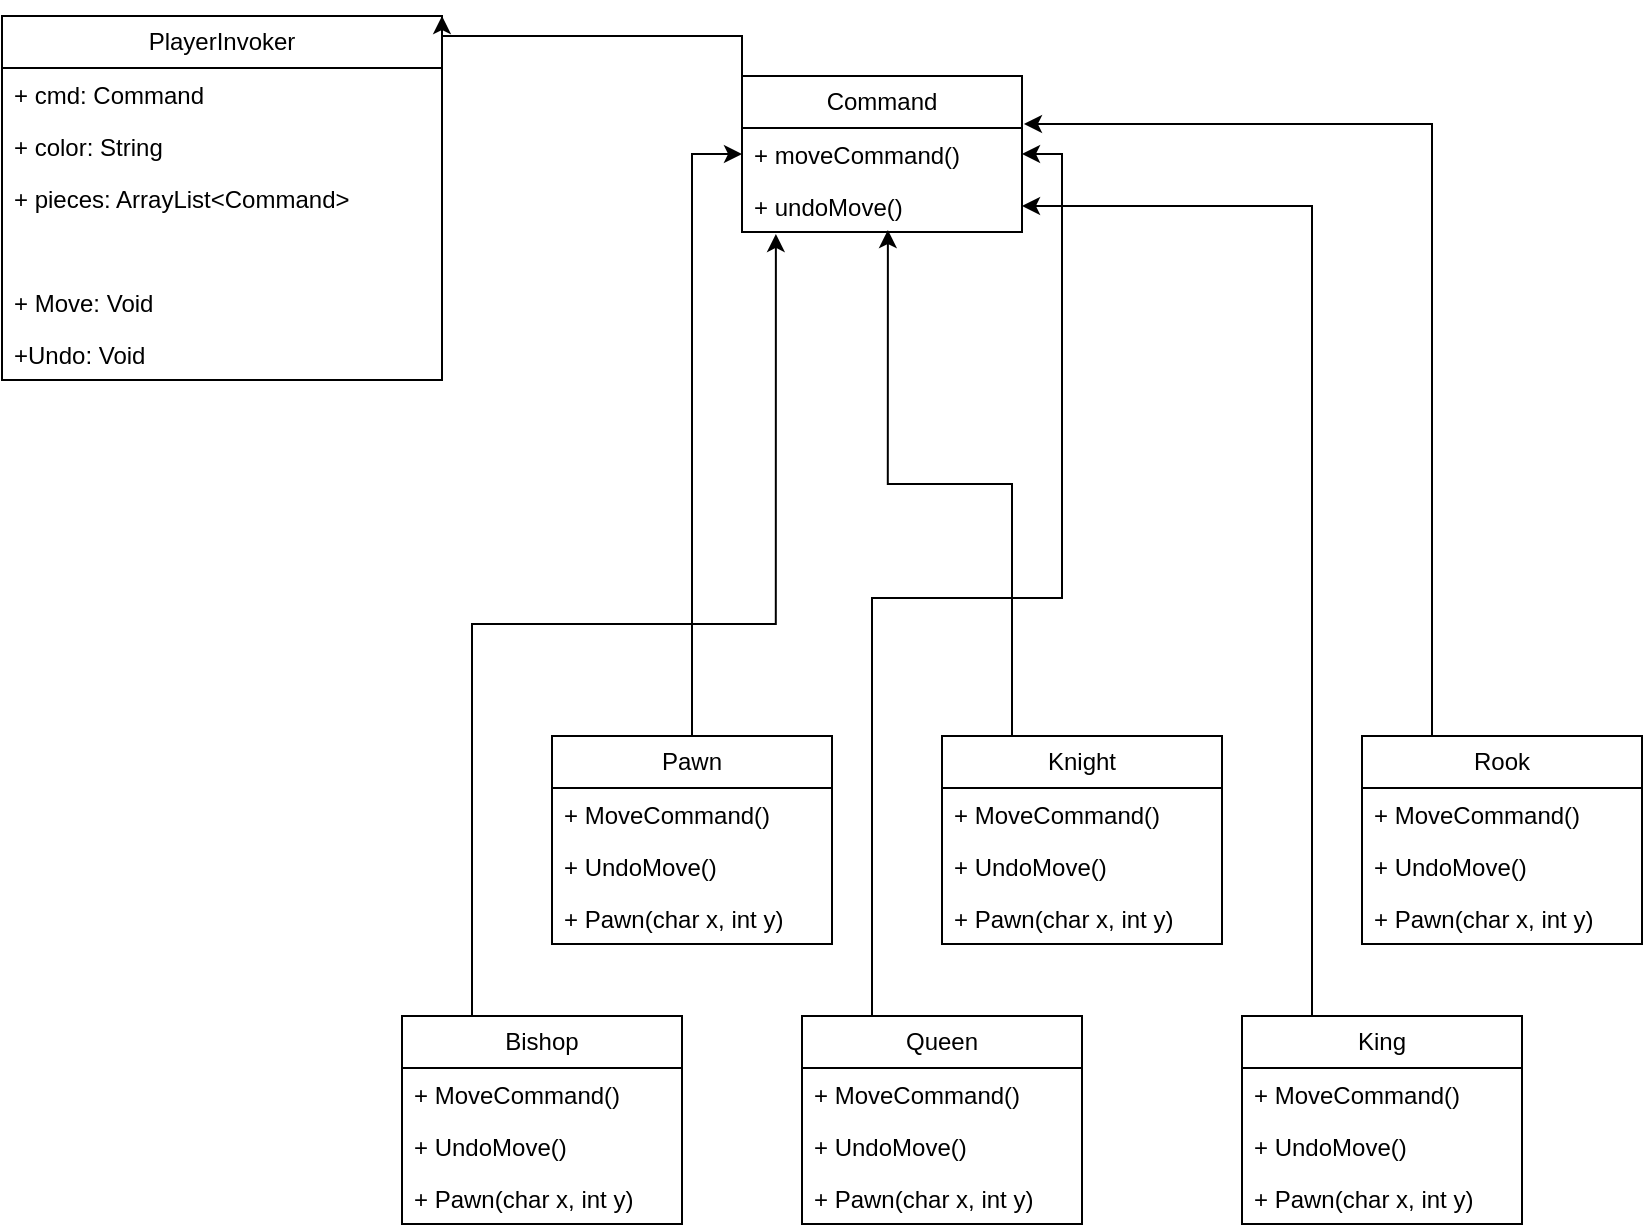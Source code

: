 <mxfile version="22.0.8" type="device">
  <diagram name="Page-1" id="9b1FMyf4jC-_zoPjw3e7">
    <mxGraphModel dx="712" dy="780" grid="1" gridSize="10" guides="1" tooltips="1" connect="1" arrows="1" fold="1" page="1" pageScale="1" pageWidth="850" pageHeight="1100" math="0" shadow="0">
      <root>
        <mxCell id="0" />
        <mxCell id="1" parent="0" />
        <mxCell id="CS_ge_p3yxhzeWj5m4wG-1" value="PlayerInvoker" style="swimlane;fontStyle=0;childLayout=stackLayout;horizontal=1;startSize=26;fillColor=none;horizontalStack=0;resizeParent=1;resizeParentMax=0;resizeLast=0;collapsible=1;marginBottom=0;whiteSpace=wrap;html=1;" vertex="1" parent="1">
          <mxGeometry x="150" y="10" width="220" height="182" as="geometry" />
        </mxCell>
        <mxCell id="CS_ge_p3yxhzeWj5m4wG-2" value="+ cmd: Command" style="text;strokeColor=none;fillColor=none;align=left;verticalAlign=top;spacingLeft=4;spacingRight=4;overflow=hidden;rotatable=0;points=[[0,0.5],[1,0.5]];portConstraint=eastwest;whiteSpace=wrap;html=1;" vertex="1" parent="CS_ge_p3yxhzeWj5m4wG-1">
          <mxGeometry y="26" width="220" height="26" as="geometry" />
        </mxCell>
        <mxCell id="CS_ge_p3yxhzeWj5m4wG-3" value="+ color: String" style="text;strokeColor=none;fillColor=none;align=left;verticalAlign=top;spacingLeft=4;spacingRight=4;overflow=hidden;rotatable=0;points=[[0,0.5],[1,0.5]];portConstraint=eastwest;whiteSpace=wrap;html=1;" vertex="1" parent="CS_ge_p3yxhzeWj5m4wG-1">
          <mxGeometry y="52" width="220" height="26" as="geometry" />
        </mxCell>
        <mxCell id="CS_ge_p3yxhzeWj5m4wG-4" value="+ pieces: ArrayList&amp;lt;Command&amp;gt;" style="text;strokeColor=none;fillColor=none;align=left;verticalAlign=top;spacingLeft=4;spacingRight=4;overflow=hidden;rotatable=0;points=[[0,0.5],[1,0.5]];portConstraint=eastwest;whiteSpace=wrap;html=1;" vertex="1" parent="CS_ge_p3yxhzeWj5m4wG-1">
          <mxGeometry y="78" width="220" height="52" as="geometry" />
        </mxCell>
        <mxCell id="CS_ge_p3yxhzeWj5m4wG-53" value="+ Move: Void&lt;br&gt;" style="text;strokeColor=none;fillColor=none;align=left;verticalAlign=top;spacingLeft=4;spacingRight=4;overflow=hidden;rotatable=0;points=[[0,0.5],[1,0.5]];portConstraint=eastwest;whiteSpace=wrap;html=1;" vertex="1" parent="CS_ge_p3yxhzeWj5m4wG-1">
          <mxGeometry y="130" width="220" height="26" as="geometry" />
        </mxCell>
        <mxCell id="CS_ge_p3yxhzeWj5m4wG-52" value="+Undo: Void&lt;br&gt;" style="text;strokeColor=none;fillColor=none;align=left;verticalAlign=top;spacingLeft=4;spacingRight=4;overflow=hidden;rotatable=0;points=[[0,0.5],[1,0.5]];portConstraint=eastwest;whiteSpace=wrap;html=1;" vertex="1" parent="CS_ge_p3yxhzeWj5m4wG-1">
          <mxGeometry y="156" width="220" height="26" as="geometry" />
        </mxCell>
        <mxCell id="CS_ge_p3yxhzeWj5m4wG-48" style="edgeStyle=orthogonalEdgeStyle;rounded=0;orthogonalLoop=1;jettySize=auto;html=1;exitX=0;exitY=0;exitDx=0;exitDy=0;entryX=1;entryY=0;entryDx=0;entryDy=0;" edge="1" parent="1" source="CS_ge_p3yxhzeWj5m4wG-5" target="CS_ge_p3yxhzeWj5m4wG-1">
          <mxGeometry relative="1" as="geometry" />
        </mxCell>
        <mxCell id="CS_ge_p3yxhzeWj5m4wG-5" value="Command" style="swimlane;fontStyle=0;childLayout=stackLayout;horizontal=1;startSize=26;fillColor=none;horizontalStack=0;resizeParent=1;resizeParentMax=0;resizeLast=0;collapsible=1;marginBottom=0;whiteSpace=wrap;html=1;" vertex="1" parent="1">
          <mxGeometry x="520" y="40" width="140" height="78" as="geometry" />
        </mxCell>
        <mxCell id="CS_ge_p3yxhzeWj5m4wG-6" value="+ moveCommand()" style="text;strokeColor=none;fillColor=none;align=left;verticalAlign=top;spacingLeft=4;spacingRight=4;overflow=hidden;rotatable=0;points=[[0,0.5],[1,0.5]];portConstraint=eastwest;whiteSpace=wrap;html=1;" vertex="1" parent="CS_ge_p3yxhzeWj5m4wG-5">
          <mxGeometry y="26" width="140" height="26" as="geometry" />
        </mxCell>
        <mxCell id="CS_ge_p3yxhzeWj5m4wG-7" value="+ undoMove()" style="text;strokeColor=none;fillColor=none;align=left;verticalAlign=top;spacingLeft=4;spacingRight=4;overflow=hidden;rotatable=0;points=[[0,0.5],[1,0.5]];portConstraint=eastwest;whiteSpace=wrap;html=1;" vertex="1" parent="CS_ge_p3yxhzeWj5m4wG-5">
          <mxGeometry y="52" width="140" height="26" as="geometry" />
        </mxCell>
        <mxCell id="CS_ge_p3yxhzeWj5m4wG-44" style="edgeStyle=orthogonalEdgeStyle;rounded=0;orthogonalLoop=1;jettySize=auto;html=1;exitX=0.5;exitY=0;exitDx=0;exitDy=0;entryX=0;entryY=0.5;entryDx=0;entryDy=0;" edge="1" parent="1" source="CS_ge_p3yxhzeWj5m4wG-13" target="CS_ge_p3yxhzeWj5m4wG-6">
          <mxGeometry relative="1" as="geometry">
            <mxPoint x="450" y="151" as="targetPoint" />
          </mxGeometry>
        </mxCell>
        <mxCell id="CS_ge_p3yxhzeWj5m4wG-13" value="Pawn" style="swimlane;fontStyle=0;childLayout=stackLayout;horizontal=1;startSize=26;fillColor=none;horizontalStack=0;resizeParent=1;resizeParentMax=0;resizeLast=0;collapsible=1;marginBottom=0;whiteSpace=wrap;html=1;" vertex="1" parent="1">
          <mxGeometry x="425" y="370" width="140" height="104" as="geometry" />
        </mxCell>
        <mxCell id="CS_ge_p3yxhzeWj5m4wG-14" value="+ MoveCommand()" style="text;strokeColor=none;fillColor=none;align=left;verticalAlign=top;spacingLeft=4;spacingRight=4;overflow=hidden;rotatable=0;points=[[0,0.5],[1,0.5]];portConstraint=eastwest;whiteSpace=wrap;html=1;" vertex="1" parent="CS_ge_p3yxhzeWj5m4wG-13">
          <mxGeometry y="26" width="140" height="26" as="geometry" />
        </mxCell>
        <mxCell id="CS_ge_p3yxhzeWj5m4wG-15" value="+ UndoMove()" style="text;strokeColor=none;fillColor=none;align=left;verticalAlign=top;spacingLeft=4;spacingRight=4;overflow=hidden;rotatable=0;points=[[0,0.5],[1,0.5]];portConstraint=eastwest;whiteSpace=wrap;html=1;" vertex="1" parent="CS_ge_p3yxhzeWj5m4wG-13">
          <mxGeometry y="52" width="140" height="26" as="geometry" />
        </mxCell>
        <mxCell id="CS_ge_p3yxhzeWj5m4wG-16" value="+ Pawn(char x, int y)" style="text;strokeColor=none;fillColor=none;align=left;verticalAlign=top;spacingLeft=4;spacingRight=4;overflow=hidden;rotatable=0;points=[[0,0.5],[1,0.5]];portConstraint=eastwest;whiteSpace=wrap;html=1;" vertex="1" parent="CS_ge_p3yxhzeWj5m4wG-13">
          <mxGeometry y="78" width="140" height="26" as="geometry" />
        </mxCell>
        <mxCell id="CS_ge_p3yxhzeWj5m4wG-43" style="edgeStyle=orthogonalEdgeStyle;rounded=0;orthogonalLoop=1;jettySize=auto;html=1;exitX=0.25;exitY=0;exitDx=0;exitDy=0;entryX=0.521;entryY=0.962;entryDx=0;entryDy=0;entryPerimeter=0;" edge="1" parent="1" source="CS_ge_p3yxhzeWj5m4wG-22" target="CS_ge_p3yxhzeWj5m4wG-7">
          <mxGeometry relative="1" as="geometry">
            <mxPoint x="590" y="151" as="targetPoint" />
          </mxGeometry>
        </mxCell>
        <mxCell id="CS_ge_p3yxhzeWj5m4wG-22" value="Knight" style="swimlane;fontStyle=0;childLayout=stackLayout;horizontal=1;startSize=26;fillColor=none;horizontalStack=0;resizeParent=1;resizeParentMax=0;resizeLast=0;collapsible=1;marginBottom=0;whiteSpace=wrap;html=1;" vertex="1" parent="1">
          <mxGeometry x="620" y="370" width="140" height="104" as="geometry" />
        </mxCell>
        <mxCell id="CS_ge_p3yxhzeWj5m4wG-23" value="+ MoveCommand()" style="text;strokeColor=none;fillColor=none;align=left;verticalAlign=top;spacingLeft=4;spacingRight=4;overflow=hidden;rotatable=0;points=[[0,0.5],[1,0.5]];portConstraint=eastwest;whiteSpace=wrap;html=1;" vertex="1" parent="CS_ge_p3yxhzeWj5m4wG-22">
          <mxGeometry y="26" width="140" height="26" as="geometry" />
        </mxCell>
        <mxCell id="CS_ge_p3yxhzeWj5m4wG-24" value="+ UndoMove()" style="text;strokeColor=none;fillColor=none;align=left;verticalAlign=top;spacingLeft=4;spacingRight=4;overflow=hidden;rotatable=0;points=[[0,0.5],[1,0.5]];portConstraint=eastwest;whiteSpace=wrap;html=1;" vertex="1" parent="CS_ge_p3yxhzeWj5m4wG-22">
          <mxGeometry y="52" width="140" height="26" as="geometry" />
        </mxCell>
        <mxCell id="CS_ge_p3yxhzeWj5m4wG-25" value="+ Pawn(char x, int y)" style="text;strokeColor=none;fillColor=none;align=left;verticalAlign=top;spacingLeft=4;spacingRight=4;overflow=hidden;rotatable=0;points=[[0,0.5],[1,0.5]];portConstraint=eastwest;whiteSpace=wrap;html=1;" vertex="1" parent="CS_ge_p3yxhzeWj5m4wG-22">
          <mxGeometry y="78" width="140" height="26" as="geometry" />
        </mxCell>
        <mxCell id="CS_ge_p3yxhzeWj5m4wG-26" value="Rook" style="swimlane;fontStyle=0;childLayout=stackLayout;horizontal=1;startSize=26;fillColor=none;horizontalStack=0;resizeParent=1;resizeParentMax=0;resizeLast=0;collapsible=1;marginBottom=0;whiteSpace=wrap;html=1;" vertex="1" parent="1">
          <mxGeometry x="830" y="370" width="140" height="104" as="geometry" />
        </mxCell>
        <mxCell id="CS_ge_p3yxhzeWj5m4wG-27" value="+ MoveCommand()" style="text;strokeColor=none;fillColor=none;align=left;verticalAlign=top;spacingLeft=4;spacingRight=4;overflow=hidden;rotatable=0;points=[[0,0.5],[1,0.5]];portConstraint=eastwest;whiteSpace=wrap;html=1;" vertex="1" parent="CS_ge_p3yxhzeWj5m4wG-26">
          <mxGeometry y="26" width="140" height="26" as="geometry" />
        </mxCell>
        <mxCell id="CS_ge_p3yxhzeWj5m4wG-28" value="+ UndoMove()" style="text;strokeColor=none;fillColor=none;align=left;verticalAlign=top;spacingLeft=4;spacingRight=4;overflow=hidden;rotatable=0;points=[[0,0.5],[1,0.5]];portConstraint=eastwest;whiteSpace=wrap;html=1;" vertex="1" parent="CS_ge_p3yxhzeWj5m4wG-26">
          <mxGeometry y="52" width="140" height="26" as="geometry" />
        </mxCell>
        <mxCell id="CS_ge_p3yxhzeWj5m4wG-29" value="+ Pawn(char x, int y)" style="text;strokeColor=none;fillColor=none;align=left;verticalAlign=top;spacingLeft=4;spacingRight=4;overflow=hidden;rotatable=0;points=[[0,0.5],[1,0.5]];portConstraint=eastwest;whiteSpace=wrap;html=1;" vertex="1" parent="CS_ge_p3yxhzeWj5m4wG-26">
          <mxGeometry y="78" width="140" height="26" as="geometry" />
        </mxCell>
        <mxCell id="CS_ge_p3yxhzeWj5m4wG-46" style="edgeStyle=orthogonalEdgeStyle;rounded=0;orthogonalLoop=1;jettySize=auto;html=1;exitX=0.25;exitY=0;exitDx=0;exitDy=0;entryX=1;entryY=0.5;entryDx=0;entryDy=0;" edge="1" parent="1" source="CS_ge_p3yxhzeWj5m4wG-30" target="CS_ge_p3yxhzeWj5m4wG-6">
          <mxGeometry relative="1" as="geometry" />
        </mxCell>
        <mxCell id="CS_ge_p3yxhzeWj5m4wG-30" value="Queen" style="swimlane;fontStyle=0;childLayout=stackLayout;horizontal=1;startSize=26;fillColor=none;horizontalStack=0;resizeParent=1;resizeParentMax=0;resizeLast=0;collapsible=1;marginBottom=0;whiteSpace=wrap;html=1;" vertex="1" parent="1">
          <mxGeometry x="550" y="510" width="140" height="104" as="geometry" />
        </mxCell>
        <mxCell id="CS_ge_p3yxhzeWj5m4wG-31" value="+ MoveCommand()" style="text;strokeColor=none;fillColor=none;align=left;verticalAlign=top;spacingLeft=4;spacingRight=4;overflow=hidden;rotatable=0;points=[[0,0.5],[1,0.5]];portConstraint=eastwest;whiteSpace=wrap;html=1;" vertex="1" parent="CS_ge_p3yxhzeWj5m4wG-30">
          <mxGeometry y="26" width="140" height="26" as="geometry" />
        </mxCell>
        <mxCell id="CS_ge_p3yxhzeWj5m4wG-32" value="+ UndoMove()" style="text;strokeColor=none;fillColor=none;align=left;verticalAlign=top;spacingLeft=4;spacingRight=4;overflow=hidden;rotatable=0;points=[[0,0.5],[1,0.5]];portConstraint=eastwest;whiteSpace=wrap;html=1;" vertex="1" parent="CS_ge_p3yxhzeWj5m4wG-30">
          <mxGeometry y="52" width="140" height="26" as="geometry" />
        </mxCell>
        <mxCell id="CS_ge_p3yxhzeWj5m4wG-33" value="+ Pawn(char x, int y)" style="text;strokeColor=none;fillColor=none;align=left;verticalAlign=top;spacingLeft=4;spacingRight=4;overflow=hidden;rotatable=0;points=[[0,0.5],[1,0.5]];portConstraint=eastwest;whiteSpace=wrap;html=1;" vertex="1" parent="CS_ge_p3yxhzeWj5m4wG-30">
          <mxGeometry y="78" width="140" height="26" as="geometry" />
        </mxCell>
        <mxCell id="CS_ge_p3yxhzeWj5m4wG-42" style="edgeStyle=orthogonalEdgeStyle;rounded=0;orthogonalLoop=1;jettySize=auto;html=1;exitX=0.25;exitY=0;exitDx=0;exitDy=0;entryX=1;entryY=0.5;entryDx=0;entryDy=0;" edge="1" parent="1" source="CS_ge_p3yxhzeWj5m4wG-34" target="CS_ge_p3yxhzeWj5m4wG-7">
          <mxGeometry relative="1" as="geometry" />
        </mxCell>
        <mxCell id="CS_ge_p3yxhzeWj5m4wG-34" value="King" style="swimlane;fontStyle=0;childLayout=stackLayout;horizontal=1;startSize=26;fillColor=none;horizontalStack=0;resizeParent=1;resizeParentMax=0;resizeLast=0;collapsible=1;marginBottom=0;whiteSpace=wrap;html=1;" vertex="1" parent="1">
          <mxGeometry x="770" y="510" width="140" height="104" as="geometry" />
        </mxCell>
        <mxCell id="CS_ge_p3yxhzeWj5m4wG-35" value="+ MoveCommand()" style="text;strokeColor=none;fillColor=none;align=left;verticalAlign=top;spacingLeft=4;spacingRight=4;overflow=hidden;rotatable=0;points=[[0,0.5],[1,0.5]];portConstraint=eastwest;whiteSpace=wrap;html=1;" vertex="1" parent="CS_ge_p3yxhzeWj5m4wG-34">
          <mxGeometry y="26" width="140" height="26" as="geometry" />
        </mxCell>
        <mxCell id="CS_ge_p3yxhzeWj5m4wG-36" value="+ UndoMove()" style="text;strokeColor=none;fillColor=none;align=left;verticalAlign=top;spacingLeft=4;spacingRight=4;overflow=hidden;rotatable=0;points=[[0,0.5],[1,0.5]];portConstraint=eastwest;whiteSpace=wrap;html=1;" vertex="1" parent="CS_ge_p3yxhzeWj5m4wG-34">
          <mxGeometry y="52" width="140" height="26" as="geometry" />
        </mxCell>
        <mxCell id="CS_ge_p3yxhzeWj5m4wG-37" value="+ Pawn(char x, int y)" style="text;strokeColor=none;fillColor=none;align=left;verticalAlign=top;spacingLeft=4;spacingRight=4;overflow=hidden;rotatable=0;points=[[0,0.5],[1,0.5]];portConstraint=eastwest;whiteSpace=wrap;html=1;" vertex="1" parent="CS_ge_p3yxhzeWj5m4wG-34">
          <mxGeometry y="78" width="140" height="26" as="geometry" />
        </mxCell>
        <mxCell id="CS_ge_p3yxhzeWj5m4wG-38" value="Bishop" style="swimlane;fontStyle=0;childLayout=stackLayout;horizontal=1;startSize=26;fillColor=none;horizontalStack=0;resizeParent=1;resizeParentMax=0;resizeLast=0;collapsible=1;marginBottom=0;whiteSpace=wrap;html=1;" vertex="1" parent="1">
          <mxGeometry x="350" y="510" width="140" height="104" as="geometry" />
        </mxCell>
        <mxCell id="CS_ge_p3yxhzeWj5m4wG-39" value="+ MoveCommand()" style="text;strokeColor=none;fillColor=none;align=left;verticalAlign=top;spacingLeft=4;spacingRight=4;overflow=hidden;rotatable=0;points=[[0,0.5],[1,0.5]];portConstraint=eastwest;whiteSpace=wrap;html=1;" vertex="1" parent="CS_ge_p3yxhzeWj5m4wG-38">
          <mxGeometry y="26" width="140" height="26" as="geometry" />
        </mxCell>
        <mxCell id="CS_ge_p3yxhzeWj5m4wG-40" value="+ UndoMove()" style="text;strokeColor=none;fillColor=none;align=left;verticalAlign=top;spacingLeft=4;spacingRight=4;overflow=hidden;rotatable=0;points=[[0,0.5],[1,0.5]];portConstraint=eastwest;whiteSpace=wrap;html=1;" vertex="1" parent="CS_ge_p3yxhzeWj5m4wG-38">
          <mxGeometry y="52" width="140" height="26" as="geometry" />
        </mxCell>
        <mxCell id="CS_ge_p3yxhzeWj5m4wG-41" value="+ Pawn(char x, int y)" style="text;strokeColor=none;fillColor=none;align=left;verticalAlign=top;spacingLeft=4;spacingRight=4;overflow=hidden;rotatable=0;points=[[0,0.5],[1,0.5]];portConstraint=eastwest;whiteSpace=wrap;html=1;" vertex="1" parent="CS_ge_p3yxhzeWj5m4wG-38">
          <mxGeometry y="78" width="140" height="26" as="geometry" />
        </mxCell>
        <mxCell id="CS_ge_p3yxhzeWj5m4wG-47" style="edgeStyle=orthogonalEdgeStyle;rounded=0;orthogonalLoop=1;jettySize=auto;html=1;exitX=0.25;exitY=0;exitDx=0;exitDy=0;entryX=1.007;entryY=-0.077;entryDx=0;entryDy=0;entryPerimeter=0;" edge="1" parent="1" source="CS_ge_p3yxhzeWj5m4wG-26" target="CS_ge_p3yxhzeWj5m4wG-6">
          <mxGeometry relative="1" as="geometry" />
        </mxCell>
        <mxCell id="CS_ge_p3yxhzeWj5m4wG-55" style="edgeStyle=orthogonalEdgeStyle;rounded=0;orthogonalLoop=1;jettySize=auto;html=1;exitX=0.25;exitY=0;exitDx=0;exitDy=0;entryX=0.121;entryY=1.038;entryDx=0;entryDy=0;entryPerimeter=0;" edge="1" parent="1" source="CS_ge_p3yxhzeWj5m4wG-38" target="CS_ge_p3yxhzeWj5m4wG-7">
          <mxGeometry relative="1" as="geometry" />
        </mxCell>
      </root>
    </mxGraphModel>
  </diagram>
</mxfile>
